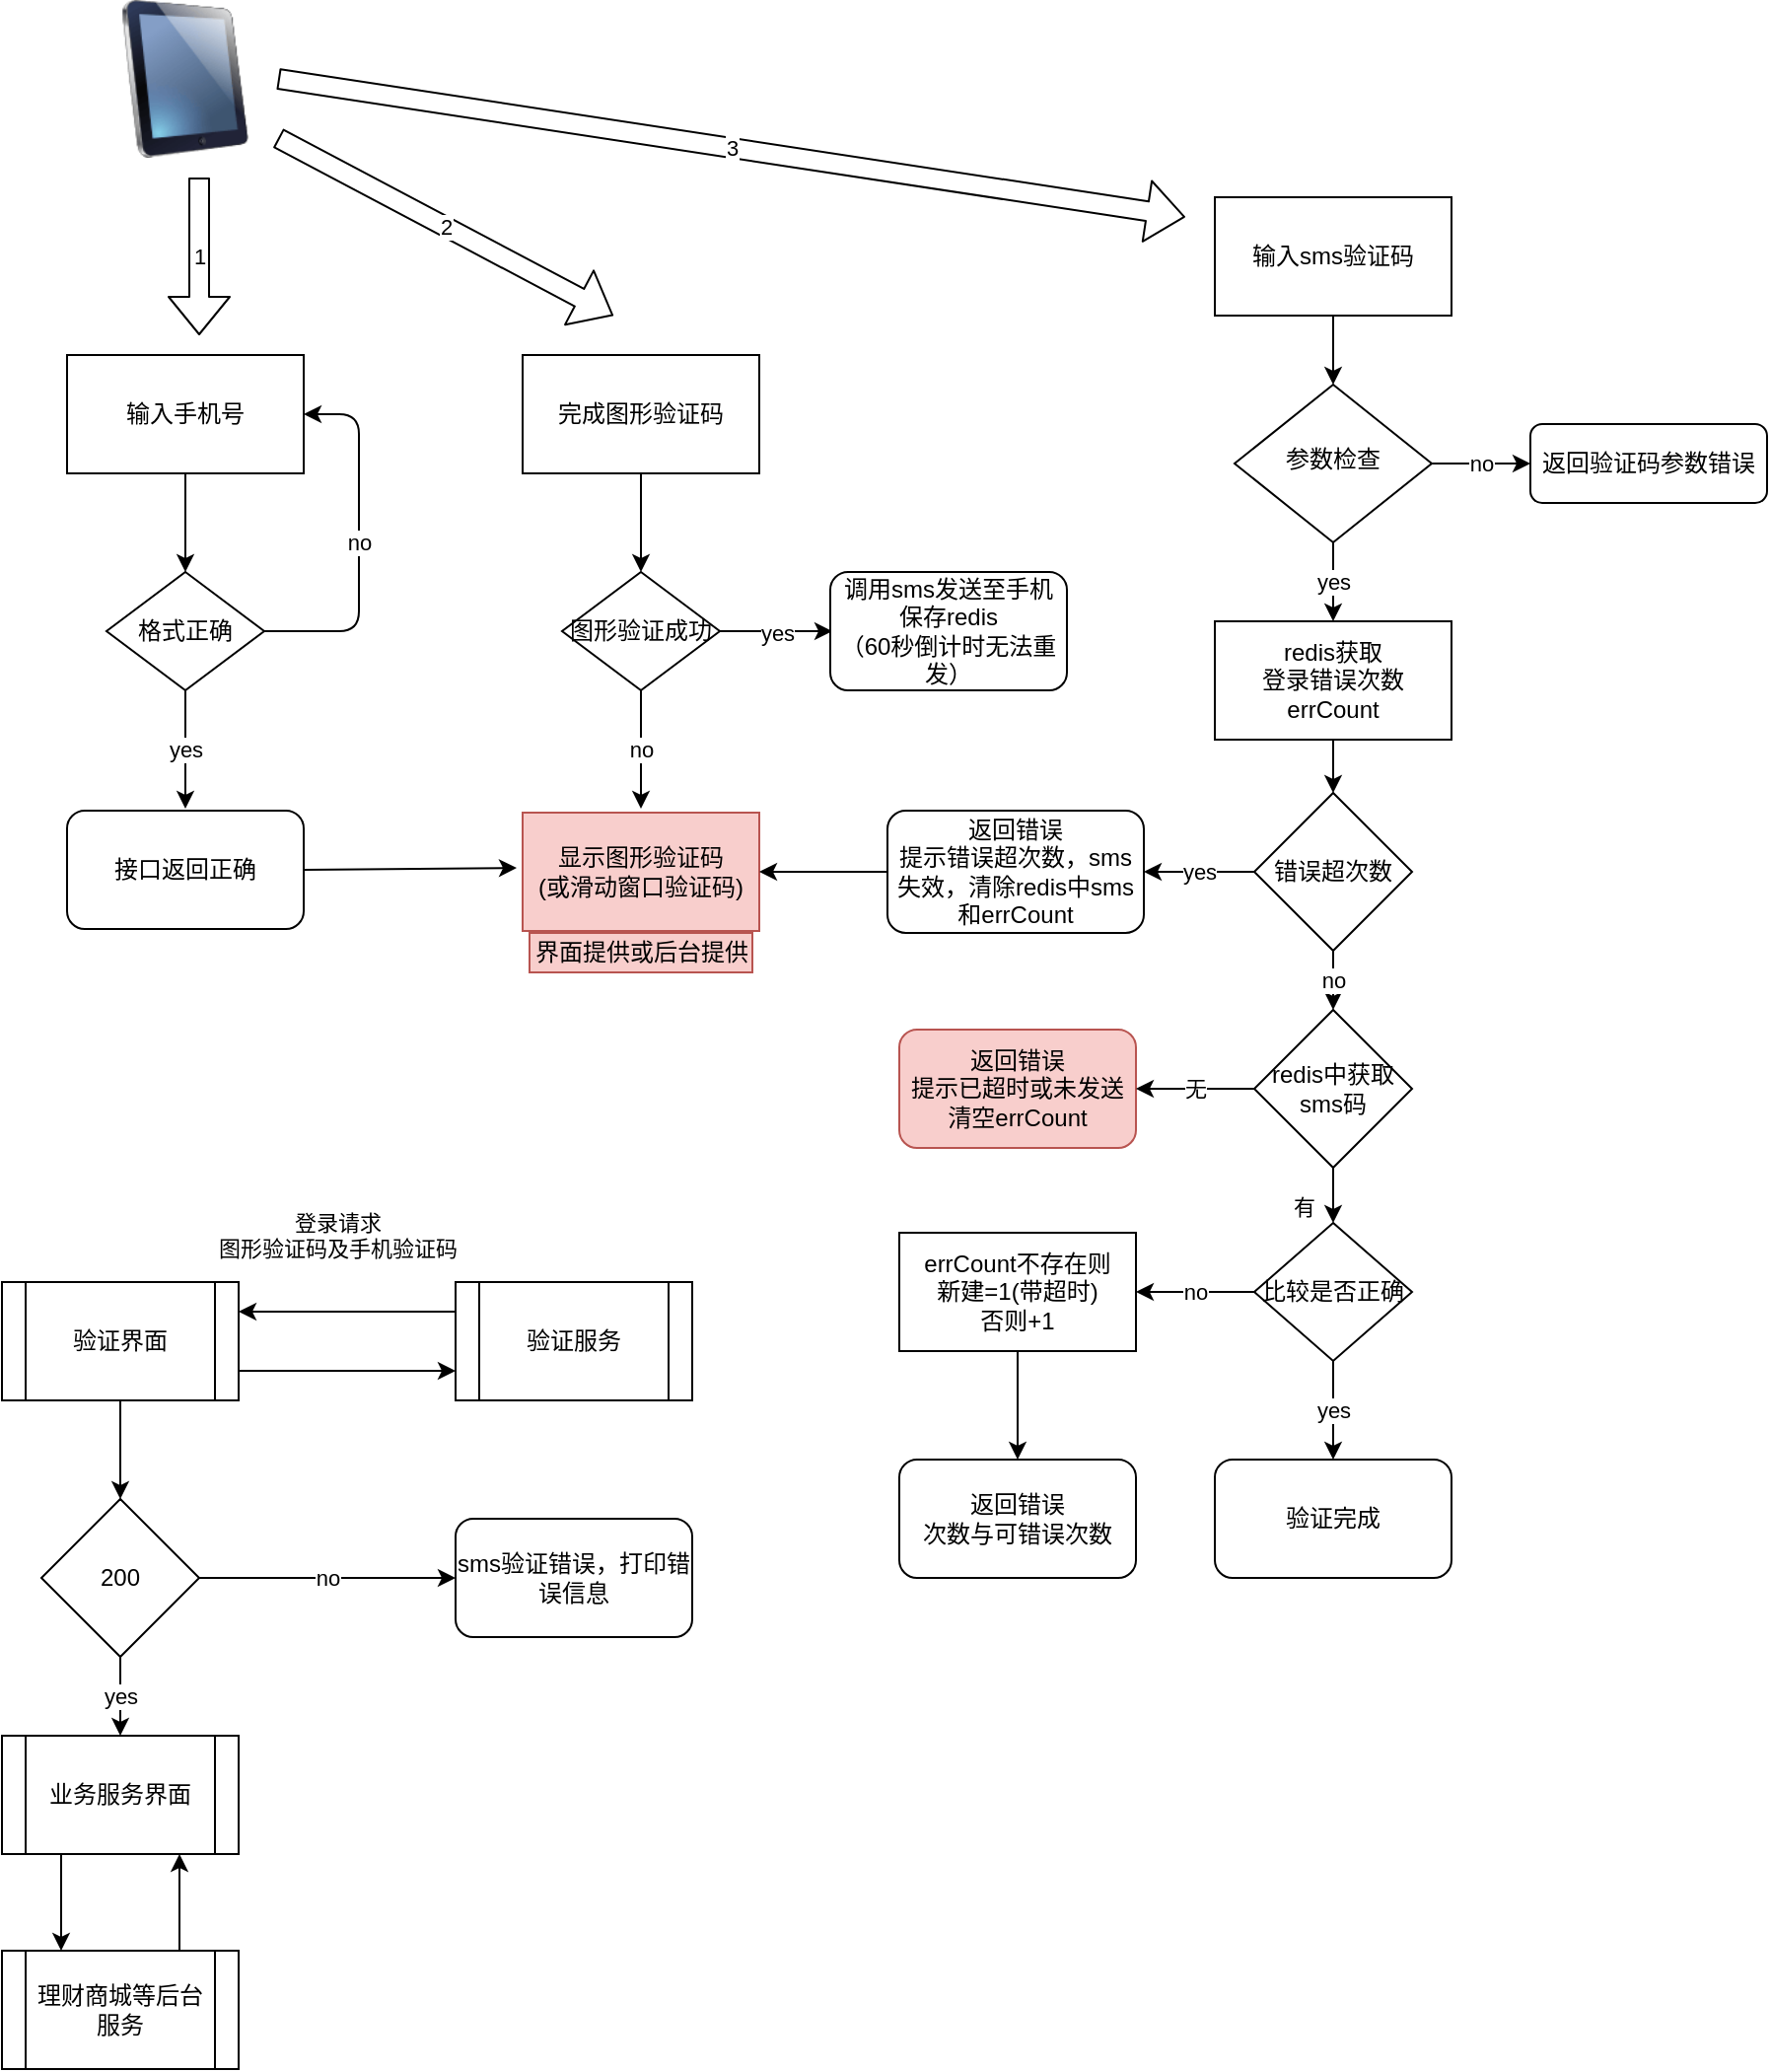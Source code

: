 <mxfile version="14.8.0" type="github">
  <diagram id="TFeQa-o05EtFf28nvirn" name="Page-1">
    <mxGraphModel dx="920" dy="551" grid="1" gridSize="10" guides="1" tooltips="1" connect="1" arrows="1" fold="1" page="1" pageScale="1" pageWidth="827" pageHeight="1169" math="0" shadow="0">
      <root>
        <mxCell id="0" />
        <mxCell id="1" parent="0" />
        <mxCell id="YChnv_K98tLmktgO3njx-37" value="" style="edgeStyle=orthogonalEdgeStyle;rounded=0;orthogonalLoop=1;jettySize=auto;html=1;" parent="1" source="YChnv_K98tLmktgO3njx-5" target="YChnv_K98tLmktgO3njx-6" edge="1">
          <mxGeometry relative="1" as="geometry" />
        </mxCell>
        <mxCell id="YChnv_K98tLmktgO3njx-5" value="输入手机号" style="rounded=0;whiteSpace=wrap;html=1;" parent="1" vertex="1">
          <mxGeometry x="73" y="300" width="120" height="60" as="geometry" />
        </mxCell>
        <mxCell id="YChnv_K98tLmktgO3njx-6" value="格式正确" style="rhombus;whiteSpace=wrap;html=1;" parent="1" vertex="1">
          <mxGeometry x="93" y="410" width="80" height="60" as="geometry" />
        </mxCell>
        <mxCell id="YChnv_K98tLmktgO3njx-8" value="显示图形验证码&lt;br&gt;(或滑动窗口验证码)" style="rounded=0;whiteSpace=wrap;html=1;fillColor=#f8cecc;strokeColor=#b85450;" parent="1" vertex="1">
          <mxGeometry x="304" y="532" width="120" height="60" as="geometry" />
        </mxCell>
        <mxCell id="YChnv_K98tLmktgO3njx-39" value="yes" style="edgeStyle=orthogonalEdgeStyle;rounded=0;orthogonalLoop=1;jettySize=auto;html=1;" parent="1" source="YChnv_K98tLmktgO3njx-9" edge="1">
          <mxGeometry relative="1" as="geometry">
            <mxPoint x="461" y="440" as="targetPoint" />
          </mxGeometry>
        </mxCell>
        <mxCell id="YChnv_K98tLmktgO3njx-9" value="图形验证成功" style="rhombus;whiteSpace=wrap;html=1;" parent="1" vertex="1">
          <mxGeometry x="324" y="410" width="80" height="60" as="geometry" />
        </mxCell>
        <mxCell id="YChnv_K98tLmktgO3njx-22" value="" style="edgeStyle=orthogonalEdgeStyle;rounded=0;orthogonalLoop=1;jettySize=auto;html=1;" parent="1" source="YChnv_K98tLmktgO3njx-12" target="YChnv_K98tLmktgO3njx-15" edge="1">
          <mxGeometry relative="1" as="geometry" />
        </mxCell>
        <mxCell id="YChnv_K98tLmktgO3njx-12" value="输入sms验证码" style="rounded=0;whiteSpace=wrap;html=1;" parent="1" vertex="1">
          <mxGeometry x="655" y="220" width="120" height="60" as="geometry" />
        </mxCell>
        <mxCell id="YChnv_K98tLmktgO3njx-31" value="" style="edgeStyle=orthogonalEdgeStyle;rounded=0;orthogonalLoop=1;jettySize=auto;html=1;" parent="1" source="YChnv_K98tLmktgO3njx-13" target="YChnv_K98tLmktgO3njx-14" edge="1">
          <mxGeometry relative="1" as="geometry" />
        </mxCell>
        <mxCell id="YChnv_K98tLmktgO3njx-13" value="errCount不存在则&lt;br&gt;新建=1(带超时)&lt;br&gt;否则+1" style="rounded=0;whiteSpace=wrap;html=1;" parent="1" vertex="1">
          <mxGeometry x="495" y="745" width="120" height="60" as="geometry" />
        </mxCell>
        <mxCell id="YChnv_K98tLmktgO3njx-14" value="返回错误&lt;br&gt;次数与可错误次数" style="rounded=1;whiteSpace=wrap;html=1;" parent="1" vertex="1">
          <mxGeometry x="495" y="860" width="120" height="60" as="geometry" />
        </mxCell>
        <mxCell id="YChnv_K98tLmktgO3njx-23" value="yes" style="edgeStyle=orthogonalEdgeStyle;rounded=0;orthogonalLoop=1;jettySize=auto;html=1;entryX=0.5;entryY=0;entryDx=0;entryDy=0;" parent="1" source="YChnv_K98tLmktgO3njx-15" target="YChnv_K98tLmktgO3njx-17" edge="1">
          <mxGeometry relative="1" as="geometry" />
        </mxCell>
        <mxCell id="YChnv_K98tLmktgO3njx-24" value="no" style="edgeStyle=orthogonalEdgeStyle;rounded=0;orthogonalLoop=1;jettySize=auto;html=1;" parent="1" source="YChnv_K98tLmktgO3njx-15" target="YChnv_K98tLmktgO3njx-16" edge="1">
          <mxGeometry relative="1" as="geometry" />
        </mxCell>
        <mxCell id="YChnv_K98tLmktgO3njx-15" value="参数检查" style="rhombus;whiteSpace=wrap;html=1;shadow=0;fontFamily=Helvetica;fontSize=12;align=center;strokeWidth=1;spacing=6;spacingTop=-4;" parent="1" vertex="1">
          <mxGeometry x="665" y="315" width="100" height="80" as="geometry" />
        </mxCell>
        <mxCell id="YChnv_K98tLmktgO3njx-16" value="返回验证码参数错误" style="rounded=1;whiteSpace=wrap;html=1;fontSize=12;glass=0;strokeWidth=1;shadow=0;" parent="1" vertex="1">
          <mxGeometry x="815" y="335" width="120" height="40" as="geometry" />
        </mxCell>
        <mxCell id="YChnv_K98tLmktgO3njx-25" value="" style="edgeStyle=orthogonalEdgeStyle;rounded=0;orthogonalLoop=1;jettySize=auto;html=1;" parent="1" source="YChnv_K98tLmktgO3njx-17" target="YChnv_K98tLmktgO3njx-18" edge="1">
          <mxGeometry relative="1" as="geometry" />
        </mxCell>
        <mxCell id="YChnv_K98tLmktgO3njx-17" value="redis获取&lt;br&gt;登录错误次数errCount" style="rounded=0;whiteSpace=wrap;html=1;" parent="1" vertex="1">
          <mxGeometry x="655" y="435" width="120" height="60" as="geometry" />
        </mxCell>
        <mxCell id="YChnv_K98tLmktgO3njx-28" value="no" style="edgeStyle=orthogonalEdgeStyle;rounded=0;orthogonalLoop=1;jettySize=auto;html=1;" parent="1" source="YChnv_K98tLmktgO3njx-18" target="YChnv_K98tLmktgO3njx-21" edge="1">
          <mxGeometry relative="1" as="geometry" />
        </mxCell>
        <mxCell id="YChnv_K98tLmktgO3njx-32" value="yes" style="edgeStyle=orthogonalEdgeStyle;rounded=0;orthogonalLoop=1;jettySize=auto;html=1;" parent="1" source="YChnv_K98tLmktgO3njx-18" target="YChnv_K98tLmktgO3njx-20" edge="1">
          <mxGeometry relative="1" as="geometry" />
        </mxCell>
        <mxCell id="YChnv_K98tLmktgO3njx-18" value="错误超次数" style="rhombus;whiteSpace=wrap;html=1;rounded=0;" parent="1" vertex="1">
          <mxGeometry x="675" y="522" width="80" height="80" as="geometry" />
        </mxCell>
        <mxCell id="YChnv_K98tLmktgO3njx-19" value="&lt;span&gt;返回错误&lt;/span&gt;&lt;br&gt;&lt;span&gt;提示已超时或未发送&lt;/span&gt;&lt;br&gt;&lt;span&gt;清空errCount&lt;/span&gt;" style="rounded=1;whiteSpace=wrap;html=1;fillColor=#f8cecc;strokeColor=#b85450;" parent="1" vertex="1">
          <mxGeometry x="495" y="642" width="120" height="60" as="geometry" />
        </mxCell>
        <mxCell id="YChnv_K98tLmktgO3njx-49" value="" style="edgeStyle=orthogonalEdgeStyle;rounded=0;orthogonalLoop=1;jettySize=auto;html=1;" parent="1" source="YChnv_K98tLmktgO3njx-20" target="YChnv_K98tLmktgO3njx-8" edge="1">
          <mxGeometry relative="1" as="geometry" />
        </mxCell>
        <mxCell id="YChnv_K98tLmktgO3njx-20" value="返回错误&lt;br&gt;提示错误超次数，sms失效，清除redis中sms和errCount" style="rounded=1;whiteSpace=wrap;html=1;" parent="1" vertex="1">
          <mxGeometry x="489" y="531" width="130" height="62" as="geometry" />
        </mxCell>
        <mxCell id="YChnv_K98tLmktgO3njx-29" value="无" style="edgeStyle=orthogonalEdgeStyle;rounded=0;orthogonalLoop=1;jettySize=auto;html=1;" parent="1" source="YChnv_K98tLmktgO3njx-21" target="YChnv_K98tLmktgO3njx-19" edge="1">
          <mxGeometry relative="1" as="geometry" />
        </mxCell>
        <mxCell id="YChnv_K98tLmktgO3njx-30" value="有" style="edgeStyle=orthogonalEdgeStyle;rounded=0;orthogonalLoop=1;jettySize=auto;html=1;entryX=0.5;entryY=0;entryDx=0;entryDy=0;" parent="1" source="YChnv_K98tLmktgO3njx-21" target="YChnv_K98tLmktgO3njx-40" edge="1">
          <mxGeometry x="-0.231" y="15" relative="1" as="geometry">
            <mxPoint as="offset" />
          </mxGeometry>
        </mxCell>
        <mxCell id="YChnv_K98tLmktgO3njx-21" value="&lt;span&gt;redis中获取sms码&lt;br&gt;&lt;/span&gt;" style="rhombus;whiteSpace=wrap;html=1;" parent="1" vertex="1">
          <mxGeometry x="675" y="632" width="80" height="80" as="geometry" />
        </mxCell>
        <mxCell id="YChnv_K98tLmktgO3njx-43" value="yes" style="edgeStyle=orthogonalEdgeStyle;rounded=0;orthogonalLoop=1;jettySize=auto;html=1;" parent="1" source="YChnv_K98tLmktgO3njx-40" target="YChnv_K98tLmktgO3njx-42" edge="1">
          <mxGeometry relative="1" as="geometry" />
        </mxCell>
        <mxCell id="YChnv_K98tLmktgO3njx-44" value="no" style="edgeStyle=orthogonalEdgeStyle;rounded=0;orthogonalLoop=1;jettySize=auto;html=1;" parent="1" source="YChnv_K98tLmktgO3njx-40" target="YChnv_K98tLmktgO3njx-13" edge="1">
          <mxGeometry relative="1" as="geometry" />
        </mxCell>
        <mxCell id="YChnv_K98tLmktgO3njx-40" value="比较是否正确" style="rhombus;whiteSpace=wrap;html=1;" parent="1" vertex="1">
          <mxGeometry x="675" y="740" width="80" height="70" as="geometry" />
        </mxCell>
        <mxCell id="YChnv_K98tLmktgO3njx-42" value="验证完成" style="rounded=1;whiteSpace=wrap;html=1;" parent="1" vertex="1">
          <mxGeometry x="655" y="860" width="120" height="60" as="geometry" />
        </mxCell>
        <mxCell id="YChnv_K98tLmktgO3njx-56" value="" style="edgeStyle=orthogonalEdgeStyle;rounded=0;orthogonalLoop=1;jettySize=auto;html=1;" parent="1" source="YChnv_K98tLmktgO3njx-45" target="YChnv_K98tLmktgO3njx-9" edge="1">
          <mxGeometry relative="1" as="geometry" />
        </mxCell>
        <mxCell id="YChnv_K98tLmktgO3njx-45" value="完成图形验证码" style="rounded=0;whiteSpace=wrap;html=1;" parent="1" vertex="1">
          <mxGeometry x="304" y="300" width="120" height="60" as="geometry" />
        </mxCell>
        <mxCell id="YChnv_K98tLmktgO3njx-47" value="no" style="endArrow=classic;html=1;exitX=0.5;exitY=1;exitDx=0;exitDy=0;" parent="1" source="YChnv_K98tLmktgO3njx-9" edge="1">
          <mxGeometry width="50" height="50" relative="1" as="geometry">
            <mxPoint x="271" y="490" as="sourcePoint" />
            <mxPoint x="364" y="530" as="targetPoint" />
          </mxGeometry>
        </mxCell>
        <mxCell id="YChnv_K98tLmktgO3njx-48" value="&lt;span&gt;调用sms发送至手机&lt;/span&gt;&lt;br&gt;&lt;span&gt;保存redis&lt;br&gt;（60秒倒计时无法重发）&lt;br&gt;&lt;/span&gt;" style="rounded=1;whiteSpace=wrap;html=1;" parent="1" vertex="1">
          <mxGeometry x="460" y="410" width="120" height="60" as="geometry" />
        </mxCell>
        <mxCell id="YChnv_K98tLmktgO3njx-50" value="接口返回正确" style="rounded=1;whiteSpace=wrap;html=1;" parent="1" vertex="1">
          <mxGeometry x="73" y="531" width="120" height="60" as="geometry" />
        </mxCell>
        <mxCell id="YChnv_K98tLmktgO3njx-53" value="yes" style="endArrow=classic;html=1;exitX=0.5;exitY=1;exitDx=0;exitDy=0;" parent="1" source="YChnv_K98tLmktgO3njx-6" edge="1">
          <mxGeometry width="50" height="50" relative="1" as="geometry">
            <mxPoint x="51" y="500" as="sourcePoint" />
            <mxPoint x="133" y="530" as="targetPoint" />
          </mxGeometry>
        </mxCell>
        <mxCell id="YChnv_K98tLmktgO3njx-54" value="" style="endArrow=classic;html=1;exitX=1;exitY=0.5;exitDx=0;exitDy=0;" parent="1" source="YChnv_K98tLmktgO3njx-50" edge="1">
          <mxGeometry width="50" height="50" relative="1" as="geometry">
            <mxPoint x="191" y="690" as="sourcePoint" />
            <mxPoint x="301" y="560" as="targetPoint" />
          </mxGeometry>
        </mxCell>
        <mxCell id="YChnv_K98tLmktgO3njx-57" value="no" style="endArrow=classic;html=1;exitX=1;exitY=0.5;exitDx=0;exitDy=0;entryX=1;entryY=0.5;entryDx=0;entryDy=0;" parent="1" source="YChnv_K98tLmktgO3njx-6" target="YChnv_K98tLmktgO3njx-5" edge="1">
          <mxGeometry width="50" height="50" relative="1" as="geometry">
            <mxPoint x="211" y="460" as="sourcePoint" />
            <mxPoint x="261" y="410" as="targetPoint" />
            <Array as="points">
              <mxPoint x="221" y="440" />
              <mxPoint x="221" y="330" />
            </Array>
          </mxGeometry>
        </mxCell>
        <mxCell id="YChnv_K98tLmktgO3njx-59" value="界面提供或后台提供" style="text;html=1;strokeColor=#b85450;fillColor=#f8cecc;align=center;verticalAlign=middle;whiteSpace=wrap;rounded=0;" parent="1" vertex="1">
          <mxGeometry x="307.5" y="593" width="113" height="20" as="geometry" />
        </mxCell>
        <mxCell id="YChnv_K98tLmktgO3njx-61" value="" style="image;html=1;image=img/lib/clip_art/computers/iPad_128x128.png" parent="1" vertex="1">
          <mxGeometry x="93" y="120" width="80" height="80" as="geometry" />
        </mxCell>
        <mxCell id="YChnv_K98tLmktgO3njx-62" value="1" style="shape=flexArrow;endArrow=classic;html=1;" parent="1" edge="1">
          <mxGeometry width="50" height="50" relative="1" as="geometry">
            <mxPoint x="140" y="210" as="sourcePoint" />
            <mxPoint x="140" y="290" as="targetPoint" />
          </mxGeometry>
        </mxCell>
        <mxCell id="YChnv_K98tLmktgO3njx-63" value="2" style="shape=flexArrow;endArrow=classic;html=1;" parent="1" edge="1">
          <mxGeometry width="50" height="50" relative="1" as="geometry">
            <mxPoint x="180" y="190" as="sourcePoint" />
            <mxPoint x="350" y="280" as="targetPoint" />
          </mxGeometry>
        </mxCell>
        <mxCell id="YChnv_K98tLmktgO3njx-64" value="3" style="shape=flexArrow;endArrow=classic;html=1;" parent="1" edge="1">
          <mxGeometry width="50" height="50" relative="1" as="geometry">
            <mxPoint x="180" y="160" as="sourcePoint" />
            <mxPoint x="640" y="230" as="targetPoint" />
          </mxGeometry>
        </mxCell>
        <mxCell id="XT6tBr0vrpnZtB3CjxFE-13" value="" style="edgeStyle=orthogonalEdgeStyle;rounded=0;orthogonalLoop=1;jettySize=auto;html=1;" edge="1" parent="1" source="XT6tBr0vrpnZtB3CjxFE-1" target="XT6tBr0vrpnZtB3CjxFE-4">
          <mxGeometry relative="1" as="geometry" />
        </mxCell>
        <mxCell id="XT6tBr0vrpnZtB3CjxFE-14" value="" style="edgeStyle=orthogonalEdgeStyle;rounded=0;orthogonalLoop=1;jettySize=auto;html=1;exitX=1;exitY=0.75;exitDx=0;exitDy=0;entryX=0;entryY=0.75;entryDx=0;entryDy=0;" edge="1" parent="1" source="XT6tBr0vrpnZtB3CjxFE-1" target="XT6tBr0vrpnZtB3CjxFE-2">
          <mxGeometry relative="1" as="geometry" />
        </mxCell>
        <mxCell id="XT6tBr0vrpnZtB3CjxFE-1" value="验证界面" style="shape=process;whiteSpace=wrap;html=1;backgroundOutline=1;" vertex="1" parent="1">
          <mxGeometry x="40" y="770" width="120" height="60" as="geometry" />
        </mxCell>
        <mxCell id="XT6tBr0vrpnZtB3CjxFE-2" value="验证服务" style="shape=process;whiteSpace=wrap;html=1;backgroundOutline=1;" vertex="1" parent="1">
          <mxGeometry x="270" y="770" width="120" height="60" as="geometry" />
        </mxCell>
        <mxCell id="XT6tBr0vrpnZtB3CjxFE-11" value="yes" style="edgeStyle=orthogonalEdgeStyle;rounded=0;orthogonalLoop=1;jettySize=auto;html=1;" edge="1" parent="1" source="XT6tBr0vrpnZtB3CjxFE-4" target="XT6tBr0vrpnZtB3CjxFE-8">
          <mxGeometry relative="1" as="geometry" />
        </mxCell>
        <mxCell id="XT6tBr0vrpnZtB3CjxFE-4" value="200" style="rhombus;whiteSpace=wrap;html=1;" vertex="1" parent="1">
          <mxGeometry x="60" y="880" width="80" height="80" as="geometry" />
        </mxCell>
        <mxCell id="XT6tBr0vrpnZtB3CjxFE-5" value="sms验证错误，打印错误信息" style="rounded=1;whiteSpace=wrap;html=1;" vertex="1" parent="1">
          <mxGeometry x="270" y="890" width="120" height="60" as="geometry" />
        </mxCell>
        <mxCell id="XT6tBr0vrpnZtB3CjxFE-7" value="理财商城等后台服务" style="shape=process;whiteSpace=wrap;html=1;backgroundOutline=1;" vertex="1" parent="1">
          <mxGeometry x="40" y="1109" width="120" height="60" as="geometry" />
        </mxCell>
        <mxCell id="XT6tBr0vrpnZtB3CjxFE-8" value="业务服务界面" style="shape=process;whiteSpace=wrap;html=1;backgroundOutline=1;" vertex="1" parent="1">
          <mxGeometry x="40" y="1000" width="120" height="60" as="geometry" />
        </mxCell>
        <mxCell id="XT6tBr0vrpnZtB3CjxFE-9" value="" style="endArrow=classic;html=1;exitX=0.25;exitY=1;exitDx=0;exitDy=0;entryX=0.25;entryY=0;entryDx=0;entryDy=0;" edge="1" parent="1" source="XT6tBr0vrpnZtB3CjxFE-8" target="XT6tBr0vrpnZtB3CjxFE-7">
          <mxGeometry width="50" height="50" relative="1" as="geometry">
            <mxPoint x="470" y="1110" as="sourcePoint" />
            <mxPoint x="520" y="1060" as="targetPoint" />
          </mxGeometry>
        </mxCell>
        <mxCell id="XT6tBr0vrpnZtB3CjxFE-10" value="" style="endArrow=classic;html=1;exitX=0.75;exitY=0;exitDx=0;exitDy=0;entryX=0.75;entryY=1;entryDx=0;entryDy=0;" edge="1" parent="1" source="XT6tBr0vrpnZtB3CjxFE-7" target="XT6tBr0vrpnZtB3CjxFE-8">
          <mxGeometry width="50" height="50" relative="1" as="geometry">
            <mxPoint x="470" y="1110" as="sourcePoint" />
            <mxPoint x="520" y="1060" as="targetPoint" />
          </mxGeometry>
        </mxCell>
        <mxCell id="XT6tBr0vrpnZtB3CjxFE-12" value="no" style="endArrow=classic;html=1;exitX=1;exitY=0.5;exitDx=0;exitDy=0;entryX=0;entryY=0.5;entryDx=0;entryDy=0;" edge="1" parent="1" source="XT6tBr0vrpnZtB3CjxFE-4" target="XT6tBr0vrpnZtB3CjxFE-5">
          <mxGeometry width="50" height="50" relative="1" as="geometry">
            <mxPoint x="470" y="1110" as="sourcePoint" />
            <mxPoint x="520" y="1060" as="targetPoint" />
          </mxGeometry>
        </mxCell>
        <mxCell id="XT6tBr0vrpnZtB3CjxFE-15" value="&lt;br&gt;登录请求&lt;br&gt;图形验证码及手机验证码" style="endArrow=classic;html=1;exitX=0;exitY=0.25;exitDx=0;exitDy=0;entryX=1;entryY=0.25;entryDx=0;entryDy=0;" edge="1" parent="1" source="XT6tBr0vrpnZtB3CjxFE-2" target="XT6tBr0vrpnZtB3CjxFE-1">
          <mxGeometry x="0.091" y="-45" width="50" height="50" relative="1" as="geometry">
            <mxPoint x="250" y="1090" as="sourcePoint" />
            <mxPoint x="300" y="1040" as="targetPoint" />
            <mxPoint as="offset" />
          </mxGeometry>
        </mxCell>
      </root>
    </mxGraphModel>
  </diagram>
</mxfile>
